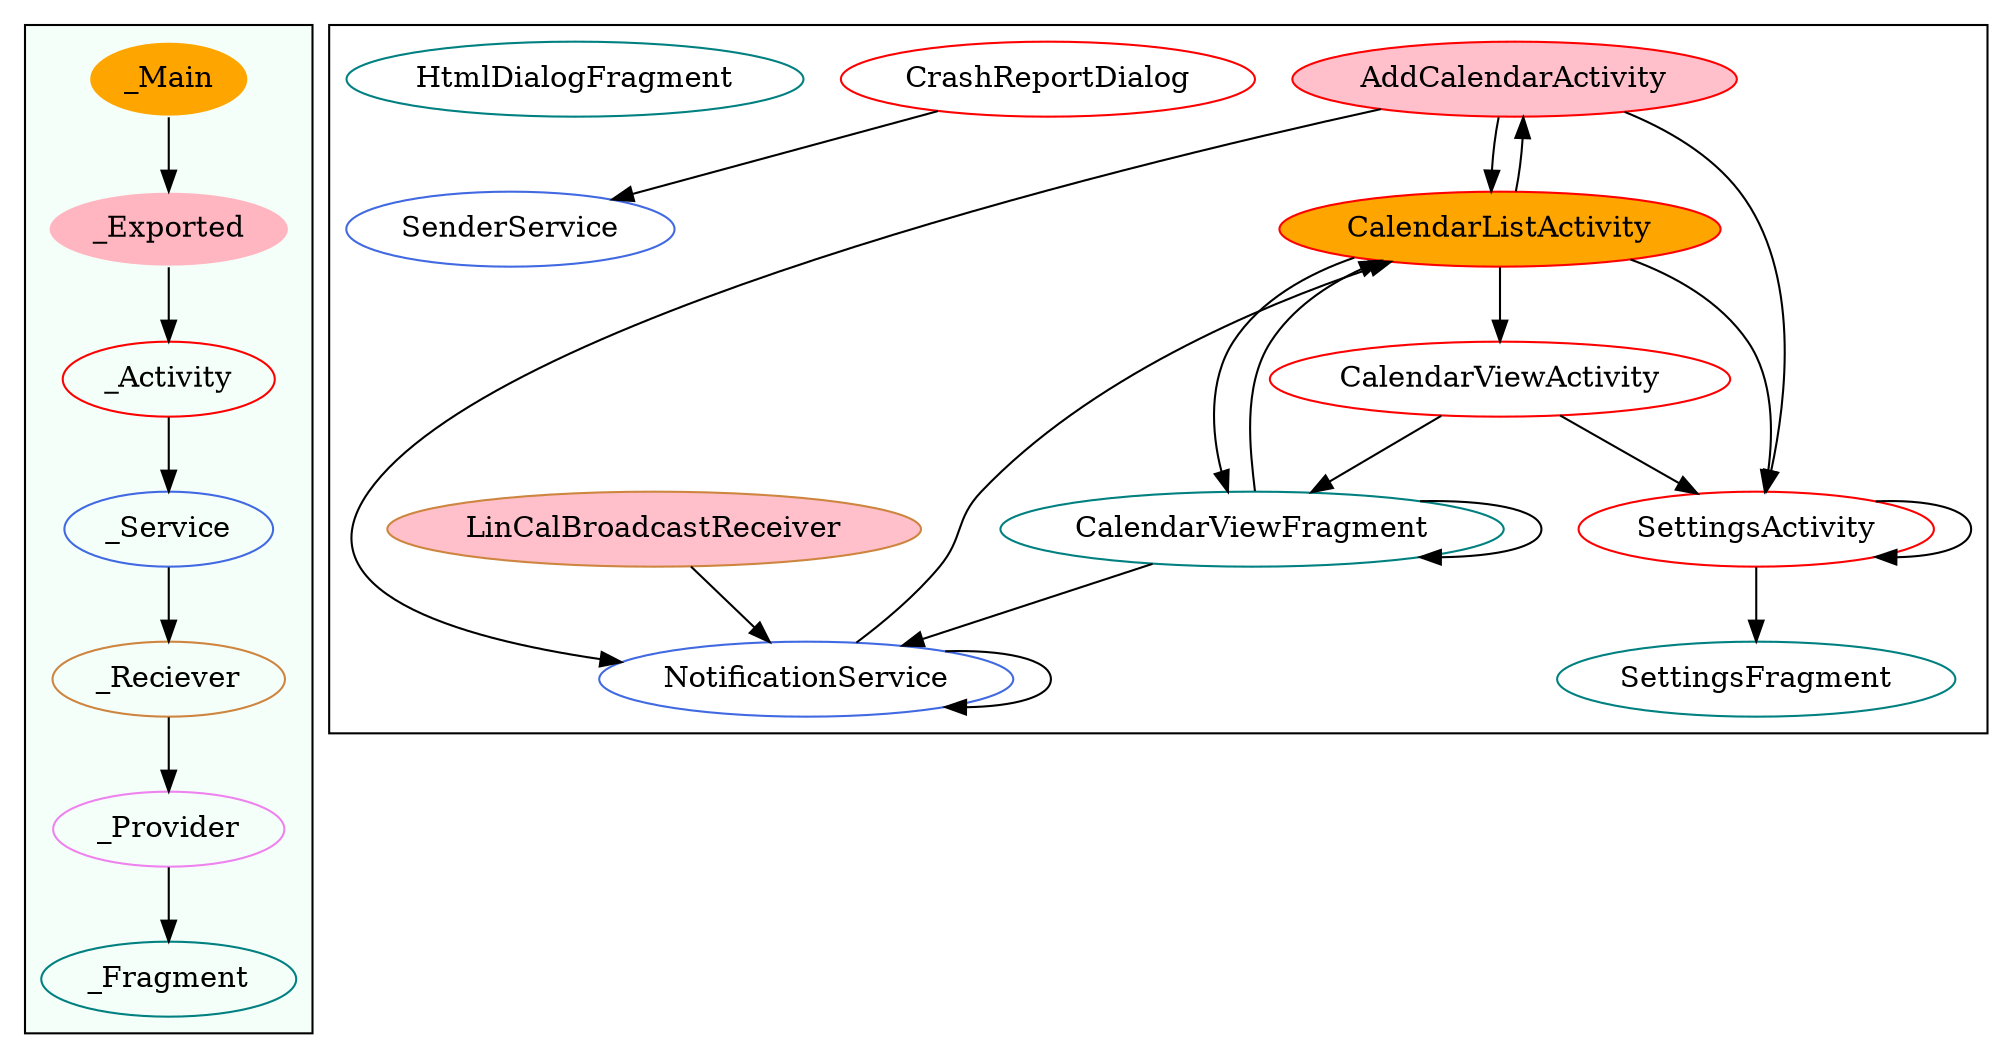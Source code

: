 digraph G {
subgraph cluster_legend{ 
bgcolor=mintcream;
_Activity[color = red];
_Service[color = royalblue];
_Provider[color = violet];
_Reciever[color = peru];
_Fragment[color = teal];
_Main[style=filled, fillcolor=orange, color = mintcream];
_Exported[style=filled, fillcolor=lightpink, color = mintcream];
_Main -> _Exported -> _Activity -> _Service -> _Reciever -> _Provider -> _Fragment; 
}
subgraph cluster_component{ 
SettingsActivity[color = red];
AddCalendarActivity[style=filled, fillcolor=pink, color = red];
CrashReportDialog[color = red];
CalendarListActivity[style=filled, fillcolor=orange, color = red];
CalendarViewActivity[color = red];
NotificationService[color = royalblue];
SenderService[color = royalblue];
LinCalBroadcastReceiver[style=filled, fillcolor=pink, color = peru];
CalendarViewFragment[color = teal];
CalendarViewFragment[color = teal];
SettingsFragment[color = teal];
HtmlDialogFragment[color = teal];
SettingsActivity->SettingsFragment;
SettingsActivity->SettingsActivity;
LinCalBroadcastReceiver->NotificationService;
NotificationService->CalendarListActivity;
NotificationService->NotificationService;
CrashReportDialog->SenderService;
AddCalendarActivity->NotificationService;
AddCalendarActivity->SettingsActivity;
AddCalendarActivity->CalendarListActivity;
CalendarViewFragment->NotificationService;
CalendarViewFragment->CalendarListActivity;
CalendarViewFragment->CalendarViewFragment;
CalendarListActivity->CalendarViewActivity;
CalendarListActivity->SettingsActivity;
CalendarListActivity->CalendarViewFragment;
CalendarListActivity->AddCalendarActivity;
CalendarViewActivity->CalendarViewFragment;
CalendarViewActivity->SettingsActivity;
}
}
